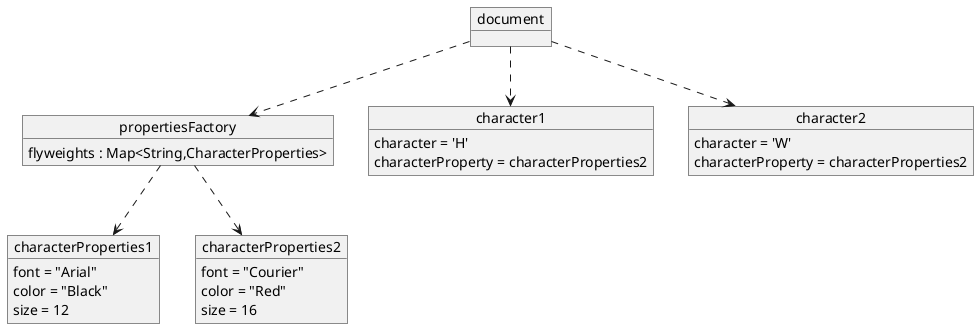 @startuml
object document {
}

object propertiesFactory {
  flyweights : Map<String,CharacterProperties>
}

object characterProperties1 {
  font = "Arial"
  color = "Black"
  size = 12
}

object characterProperties2 {
  font = "Courier"
  color = "Red"
  size = 16
}

object character1 {
  character = 'H'
  characterProperty = characterProperties2
}

object character2 {
  character = 'W'
  characterProperty = characterProperties2
}

document ..> character1
document ..> character2
document ..> propertiesFactory

propertiesFactory ..> characterProperties1
propertiesFactory ..> characterProperties2
@enduml
